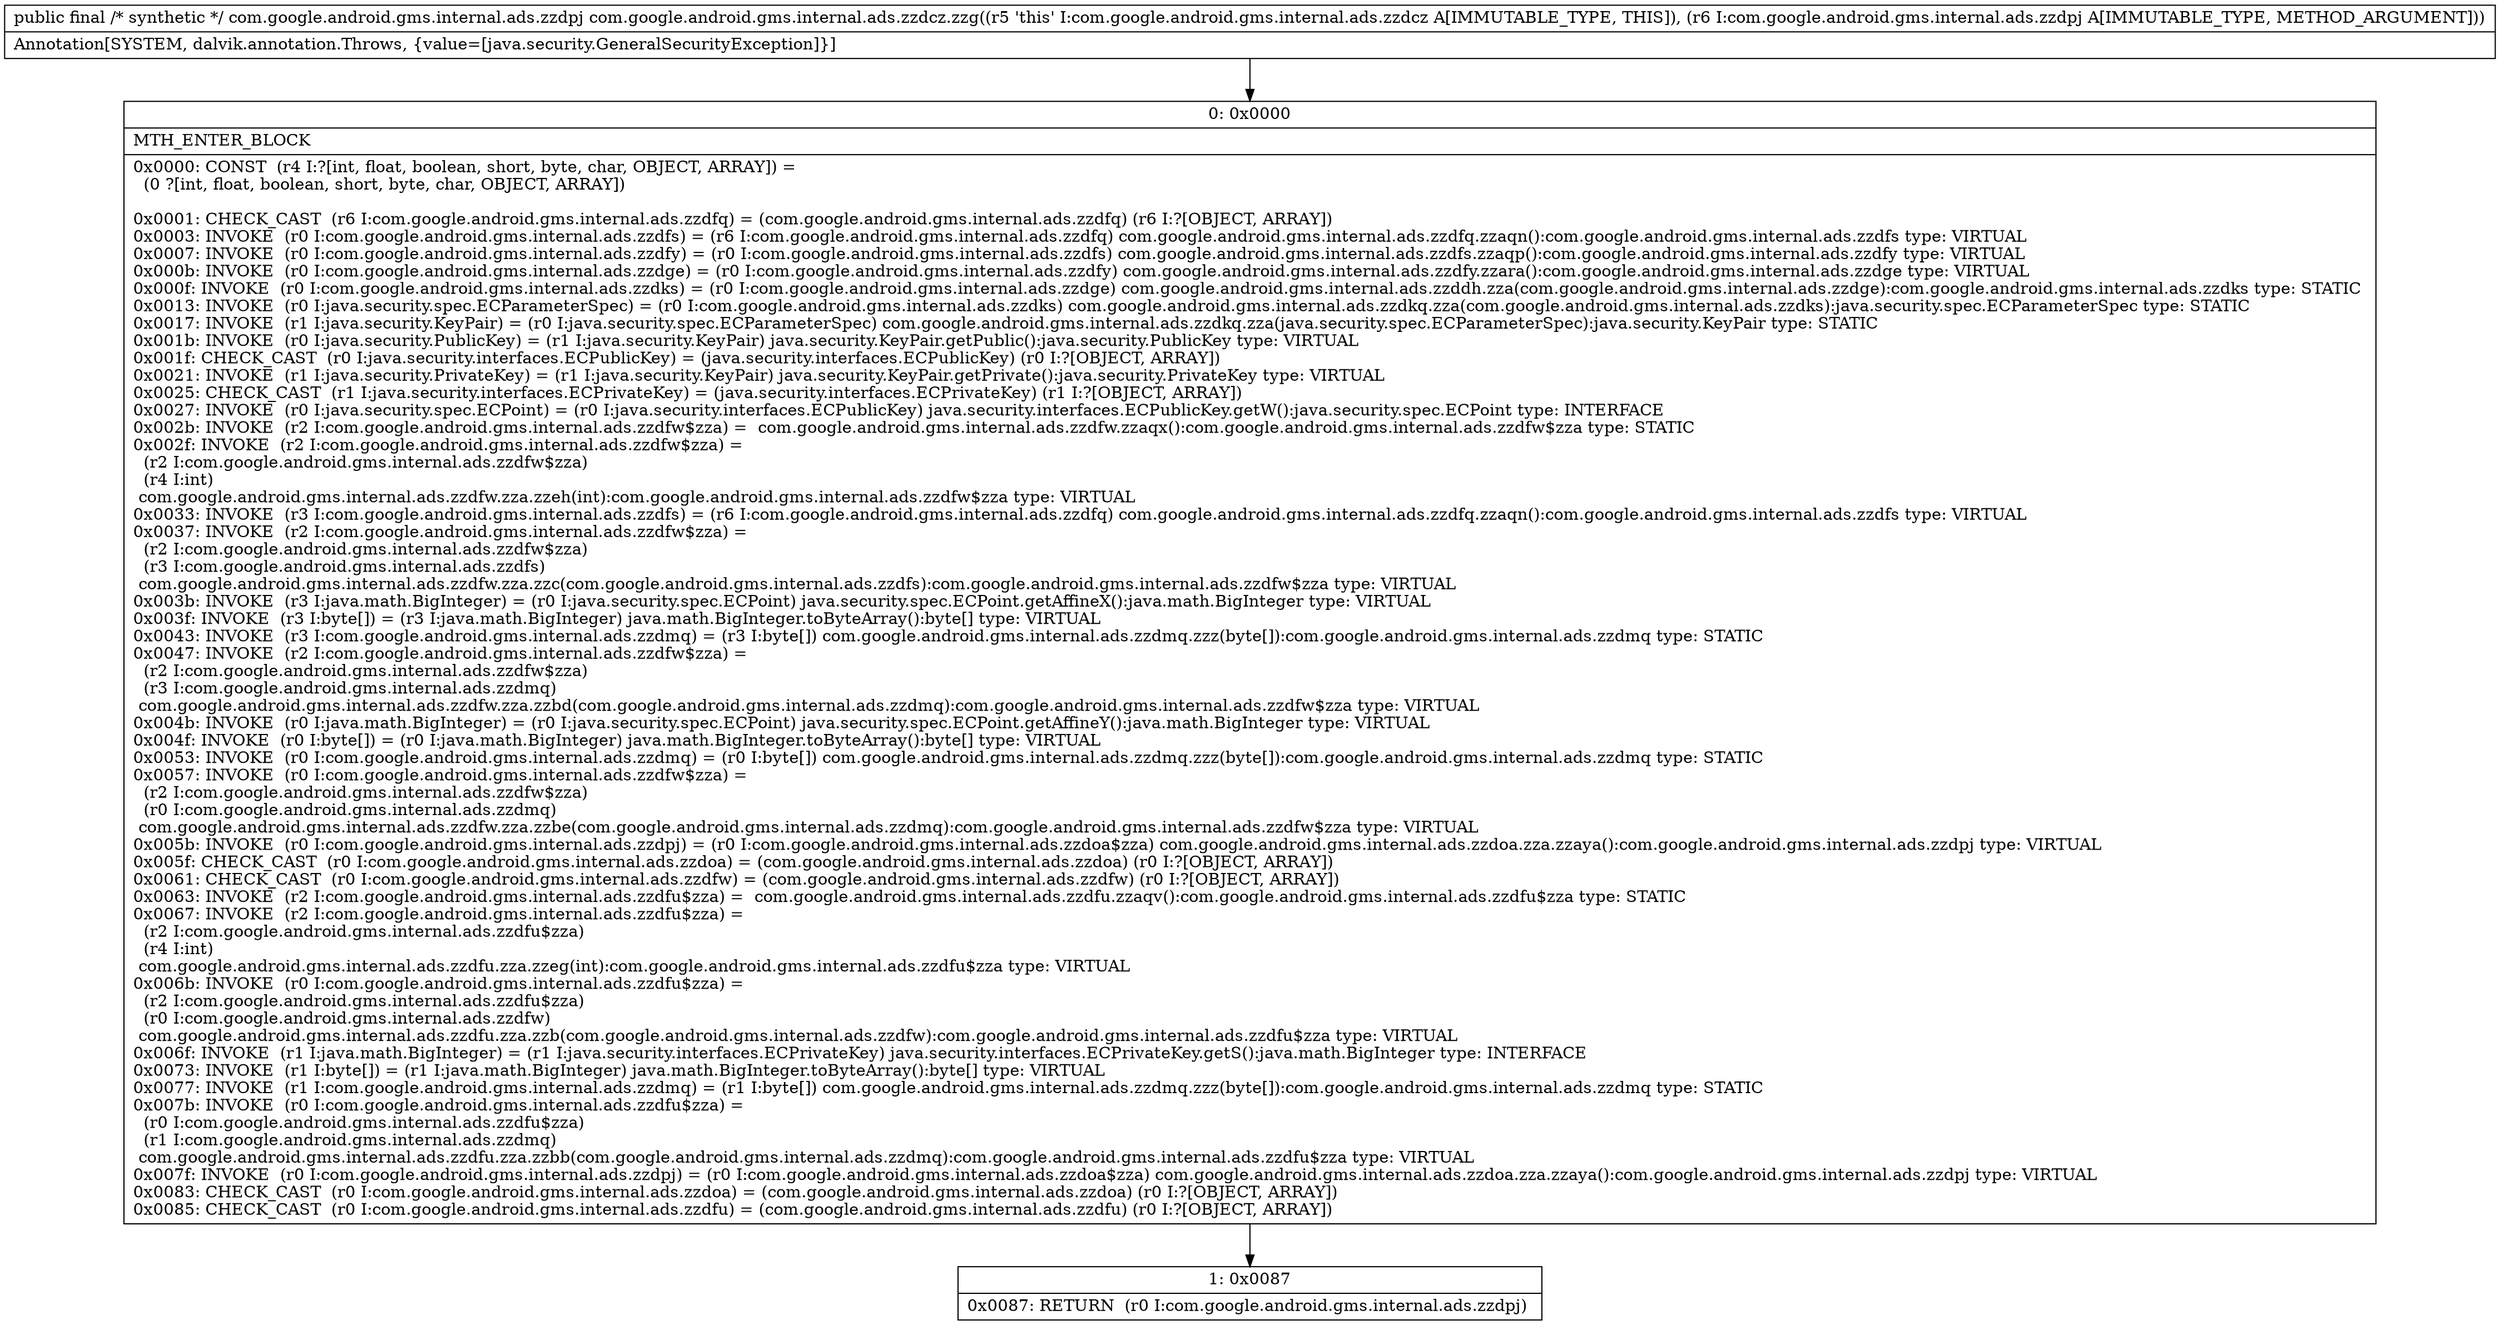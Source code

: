 digraph "CFG forcom.google.android.gms.internal.ads.zzdcz.zzg(Lcom\/google\/android\/gms\/internal\/ads\/zzdpj;)Lcom\/google\/android\/gms\/internal\/ads\/zzdpj;" {
Node_0 [shape=record,label="{0\:\ 0x0000|MTH_ENTER_BLOCK\l|0x0000: CONST  (r4 I:?[int, float, boolean, short, byte, char, OBJECT, ARRAY]) = \l  (0 ?[int, float, boolean, short, byte, char, OBJECT, ARRAY])\l \l0x0001: CHECK_CAST  (r6 I:com.google.android.gms.internal.ads.zzdfq) = (com.google.android.gms.internal.ads.zzdfq) (r6 I:?[OBJECT, ARRAY]) \l0x0003: INVOKE  (r0 I:com.google.android.gms.internal.ads.zzdfs) = (r6 I:com.google.android.gms.internal.ads.zzdfq) com.google.android.gms.internal.ads.zzdfq.zzaqn():com.google.android.gms.internal.ads.zzdfs type: VIRTUAL \l0x0007: INVOKE  (r0 I:com.google.android.gms.internal.ads.zzdfy) = (r0 I:com.google.android.gms.internal.ads.zzdfs) com.google.android.gms.internal.ads.zzdfs.zzaqp():com.google.android.gms.internal.ads.zzdfy type: VIRTUAL \l0x000b: INVOKE  (r0 I:com.google.android.gms.internal.ads.zzdge) = (r0 I:com.google.android.gms.internal.ads.zzdfy) com.google.android.gms.internal.ads.zzdfy.zzara():com.google.android.gms.internal.ads.zzdge type: VIRTUAL \l0x000f: INVOKE  (r0 I:com.google.android.gms.internal.ads.zzdks) = (r0 I:com.google.android.gms.internal.ads.zzdge) com.google.android.gms.internal.ads.zzddh.zza(com.google.android.gms.internal.ads.zzdge):com.google.android.gms.internal.ads.zzdks type: STATIC \l0x0013: INVOKE  (r0 I:java.security.spec.ECParameterSpec) = (r0 I:com.google.android.gms.internal.ads.zzdks) com.google.android.gms.internal.ads.zzdkq.zza(com.google.android.gms.internal.ads.zzdks):java.security.spec.ECParameterSpec type: STATIC \l0x0017: INVOKE  (r1 I:java.security.KeyPair) = (r0 I:java.security.spec.ECParameterSpec) com.google.android.gms.internal.ads.zzdkq.zza(java.security.spec.ECParameterSpec):java.security.KeyPair type: STATIC \l0x001b: INVOKE  (r0 I:java.security.PublicKey) = (r1 I:java.security.KeyPair) java.security.KeyPair.getPublic():java.security.PublicKey type: VIRTUAL \l0x001f: CHECK_CAST  (r0 I:java.security.interfaces.ECPublicKey) = (java.security.interfaces.ECPublicKey) (r0 I:?[OBJECT, ARRAY]) \l0x0021: INVOKE  (r1 I:java.security.PrivateKey) = (r1 I:java.security.KeyPair) java.security.KeyPair.getPrivate():java.security.PrivateKey type: VIRTUAL \l0x0025: CHECK_CAST  (r1 I:java.security.interfaces.ECPrivateKey) = (java.security.interfaces.ECPrivateKey) (r1 I:?[OBJECT, ARRAY]) \l0x0027: INVOKE  (r0 I:java.security.spec.ECPoint) = (r0 I:java.security.interfaces.ECPublicKey) java.security.interfaces.ECPublicKey.getW():java.security.spec.ECPoint type: INTERFACE \l0x002b: INVOKE  (r2 I:com.google.android.gms.internal.ads.zzdfw$zza) =  com.google.android.gms.internal.ads.zzdfw.zzaqx():com.google.android.gms.internal.ads.zzdfw$zza type: STATIC \l0x002f: INVOKE  (r2 I:com.google.android.gms.internal.ads.zzdfw$zza) = \l  (r2 I:com.google.android.gms.internal.ads.zzdfw$zza)\l  (r4 I:int)\l com.google.android.gms.internal.ads.zzdfw.zza.zzeh(int):com.google.android.gms.internal.ads.zzdfw$zza type: VIRTUAL \l0x0033: INVOKE  (r3 I:com.google.android.gms.internal.ads.zzdfs) = (r6 I:com.google.android.gms.internal.ads.zzdfq) com.google.android.gms.internal.ads.zzdfq.zzaqn():com.google.android.gms.internal.ads.zzdfs type: VIRTUAL \l0x0037: INVOKE  (r2 I:com.google.android.gms.internal.ads.zzdfw$zza) = \l  (r2 I:com.google.android.gms.internal.ads.zzdfw$zza)\l  (r3 I:com.google.android.gms.internal.ads.zzdfs)\l com.google.android.gms.internal.ads.zzdfw.zza.zzc(com.google.android.gms.internal.ads.zzdfs):com.google.android.gms.internal.ads.zzdfw$zza type: VIRTUAL \l0x003b: INVOKE  (r3 I:java.math.BigInteger) = (r0 I:java.security.spec.ECPoint) java.security.spec.ECPoint.getAffineX():java.math.BigInteger type: VIRTUAL \l0x003f: INVOKE  (r3 I:byte[]) = (r3 I:java.math.BigInteger) java.math.BigInteger.toByteArray():byte[] type: VIRTUAL \l0x0043: INVOKE  (r3 I:com.google.android.gms.internal.ads.zzdmq) = (r3 I:byte[]) com.google.android.gms.internal.ads.zzdmq.zzz(byte[]):com.google.android.gms.internal.ads.zzdmq type: STATIC \l0x0047: INVOKE  (r2 I:com.google.android.gms.internal.ads.zzdfw$zza) = \l  (r2 I:com.google.android.gms.internal.ads.zzdfw$zza)\l  (r3 I:com.google.android.gms.internal.ads.zzdmq)\l com.google.android.gms.internal.ads.zzdfw.zza.zzbd(com.google.android.gms.internal.ads.zzdmq):com.google.android.gms.internal.ads.zzdfw$zza type: VIRTUAL \l0x004b: INVOKE  (r0 I:java.math.BigInteger) = (r0 I:java.security.spec.ECPoint) java.security.spec.ECPoint.getAffineY():java.math.BigInteger type: VIRTUAL \l0x004f: INVOKE  (r0 I:byte[]) = (r0 I:java.math.BigInteger) java.math.BigInteger.toByteArray():byte[] type: VIRTUAL \l0x0053: INVOKE  (r0 I:com.google.android.gms.internal.ads.zzdmq) = (r0 I:byte[]) com.google.android.gms.internal.ads.zzdmq.zzz(byte[]):com.google.android.gms.internal.ads.zzdmq type: STATIC \l0x0057: INVOKE  (r0 I:com.google.android.gms.internal.ads.zzdfw$zza) = \l  (r2 I:com.google.android.gms.internal.ads.zzdfw$zza)\l  (r0 I:com.google.android.gms.internal.ads.zzdmq)\l com.google.android.gms.internal.ads.zzdfw.zza.zzbe(com.google.android.gms.internal.ads.zzdmq):com.google.android.gms.internal.ads.zzdfw$zza type: VIRTUAL \l0x005b: INVOKE  (r0 I:com.google.android.gms.internal.ads.zzdpj) = (r0 I:com.google.android.gms.internal.ads.zzdoa$zza) com.google.android.gms.internal.ads.zzdoa.zza.zzaya():com.google.android.gms.internal.ads.zzdpj type: VIRTUAL \l0x005f: CHECK_CAST  (r0 I:com.google.android.gms.internal.ads.zzdoa) = (com.google.android.gms.internal.ads.zzdoa) (r0 I:?[OBJECT, ARRAY]) \l0x0061: CHECK_CAST  (r0 I:com.google.android.gms.internal.ads.zzdfw) = (com.google.android.gms.internal.ads.zzdfw) (r0 I:?[OBJECT, ARRAY]) \l0x0063: INVOKE  (r2 I:com.google.android.gms.internal.ads.zzdfu$zza) =  com.google.android.gms.internal.ads.zzdfu.zzaqv():com.google.android.gms.internal.ads.zzdfu$zza type: STATIC \l0x0067: INVOKE  (r2 I:com.google.android.gms.internal.ads.zzdfu$zza) = \l  (r2 I:com.google.android.gms.internal.ads.zzdfu$zza)\l  (r4 I:int)\l com.google.android.gms.internal.ads.zzdfu.zza.zzeg(int):com.google.android.gms.internal.ads.zzdfu$zza type: VIRTUAL \l0x006b: INVOKE  (r0 I:com.google.android.gms.internal.ads.zzdfu$zza) = \l  (r2 I:com.google.android.gms.internal.ads.zzdfu$zza)\l  (r0 I:com.google.android.gms.internal.ads.zzdfw)\l com.google.android.gms.internal.ads.zzdfu.zza.zzb(com.google.android.gms.internal.ads.zzdfw):com.google.android.gms.internal.ads.zzdfu$zza type: VIRTUAL \l0x006f: INVOKE  (r1 I:java.math.BigInteger) = (r1 I:java.security.interfaces.ECPrivateKey) java.security.interfaces.ECPrivateKey.getS():java.math.BigInteger type: INTERFACE \l0x0073: INVOKE  (r1 I:byte[]) = (r1 I:java.math.BigInteger) java.math.BigInteger.toByteArray():byte[] type: VIRTUAL \l0x0077: INVOKE  (r1 I:com.google.android.gms.internal.ads.zzdmq) = (r1 I:byte[]) com.google.android.gms.internal.ads.zzdmq.zzz(byte[]):com.google.android.gms.internal.ads.zzdmq type: STATIC \l0x007b: INVOKE  (r0 I:com.google.android.gms.internal.ads.zzdfu$zza) = \l  (r0 I:com.google.android.gms.internal.ads.zzdfu$zza)\l  (r1 I:com.google.android.gms.internal.ads.zzdmq)\l com.google.android.gms.internal.ads.zzdfu.zza.zzbb(com.google.android.gms.internal.ads.zzdmq):com.google.android.gms.internal.ads.zzdfu$zza type: VIRTUAL \l0x007f: INVOKE  (r0 I:com.google.android.gms.internal.ads.zzdpj) = (r0 I:com.google.android.gms.internal.ads.zzdoa$zza) com.google.android.gms.internal.ads.zzdoa.zza.zzaya():com.google.android.gms.internal.ads.zzdpj type: VIRTUAL \l0x0083: CHECK_CAST  (r0 I:com.google.android.gms.internal.ads.zzdoa) = (com.google.android.gms.internal.ads.zzdoa) (r0 I:?[OBJECT, ARRAY]) \l0x0085: CHECK_CAST  (r0 I:com.google.android.gms.internal.ads.zzdfu) = (com.google.android.gms.internal.ads.zzdfu) (r0 I:?[OBJECT, ARRAY]) \l}"];
Node_1 [shape=record,label="{1\:\ 0x0087|0x0087: RETURN  (r0 I:com.google.android.gms.internal.ads.zzdpj) \l}"];
MethodNode[shape=record,label="{public final \/* synthetic *\/ com.google.android.gms.internal.ads.zzdpj com.google.android.gms.internal.ads.zzdcz.zzg((r5 'this' I:com.google.android.gms.internal.ads.zzdcz A[IMMUTABLE_TYPE, THIS]), (r6 I:com.google.android.gms.internal.ads.zzdpj A[IMMUTABLE_TYPE, METHOD_ARGUMENT]))  | Annotation[SYSTEM, dalvik.annotation.Throws, \{value=[java.security.GeneralSecurityException]\}]\l}"];
MethodNode -> Node_0;
Node_0 -> Node_1;
}

